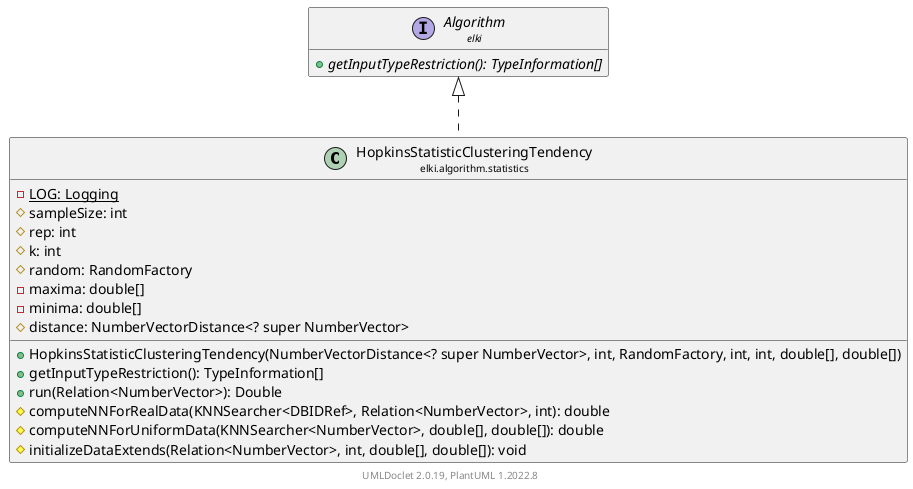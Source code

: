 @startuml
    remove .*\.(Instance|Par|Parameterizer|Factory)$
    set namespaceSeparator none
    hide empty fields
    hide empty methods

    class "<size:14>HopkinsStatisticClusteringTendency\n<size:10>elki.algorithm.statistics" as elki.algorithm.statistics.HopkinsStatisticClusteringTendency [[HopkinsStatisticClusteringTendency.html]] {
        {static} -LOG: Logging
        #sampleSize: int
        #rep: int
        #k: int
        #random: RandomFactory
        -maxima: double[]
        -minima: double[]
        #distance: NumberVectorDistance<? super NumberVector>
        +HopkinsStatisticClusteringTendency(NumberVectorDistance<? super NumberVector>, int, RandomFactory, int, int, double[], double[])
        +getInputTypeRestriction(): TypeInformation[]
        +run(Relation<NumberVector>): Double
        #computeNNForRealData(KNNSearcher<DBIDRef>, Relation<NumberVector>, int): double
        #computeNNForUniformData(KNNSearcher<NumberVector>, double[], double[]): double
        #initializeDataExtends(Relation<NumberVector>, int, double[], double[]): void
    }

    interface "<size:14>Algorithm\n<size:10>elki" as elki.Algorithm [[../../Algorithm.html]] {
        {abstract} +getInputTypeRestriction(): TypeInformation[]
    }
    class "<size:14>HopkinsStatisticClusteringTendency.Par\n<size:10>elki.algorithm.statistics" as elki.algorithm.statistics.HopkinsStatisticClusteringTendency.Par [[HopkinsStatisticClusteringTendency.Par.html]]

    elki.Algorithm <|.. elki.algorithm.statistics.HopkinsStatisticClusteringTendency
    elki.algorithm.statistics.HopkinsStatisticClusteringTendency +-- elki.algorithm.statistics.HopkinsStatisticClusteringTendency.Par

    center footer UMLDoclet 2.0.19, PlantUML 1.2022.8
@enduml
